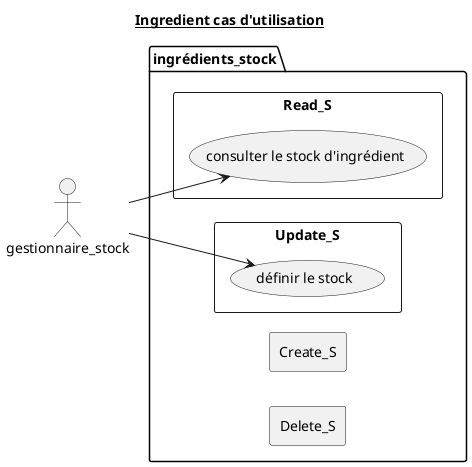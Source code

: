 @startuml 2_Ingredient_UseCaseDiagram

title <u>Ingredient cas d'utilisation</u>

left to right direction

actor gestionnaire_stock as GEST

' INGREDIENTS
package ingrédients_stock {
    rectangle Create_S{
    }
    rectangle Read_S {
        (consulter le stock d'ingrédient) AS SHOW_ITEM
    }
    rectangle Update_S {
        (définir le stock) AS SET_ITEN
    }
    rectangle Delete_S{
    }
}

GEST --> SET_ITEN
GEST --> SHOW_ITEM

@enduml